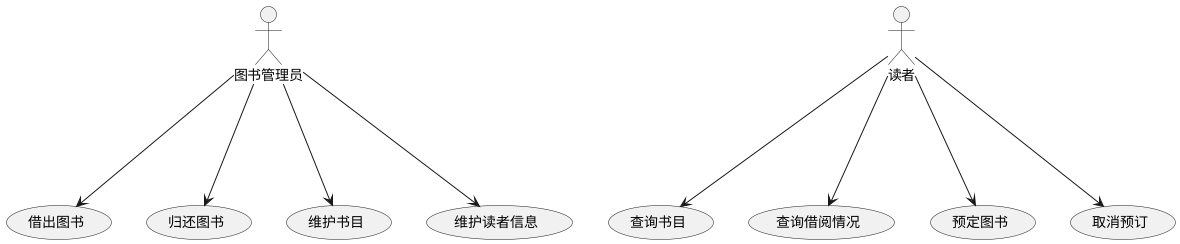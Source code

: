 @startuml

图书管理员 ---> (借出图书)
图书管理员 ---> (归还图书)
图书管理员 ---> (维护书目)
图书管理员 ---> (维护读者信息)
:读者: ---> (查询书目)
:读者: ---> (查询借阅情况)
:读者: ---> (预定图书)
:读者: ---> (取消预订)
@enduml